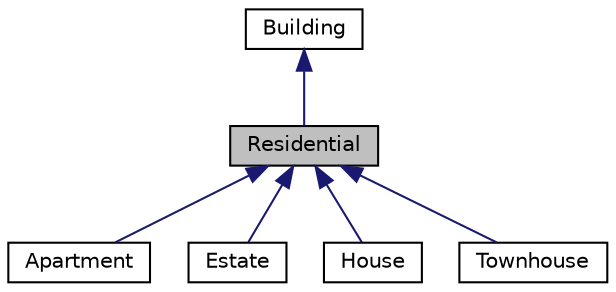 digraph "Residential"
{
 // LATEX_PDF_SIZE
  edge [fontname="Helvetica",fontsize="10",labelfontname="Helvetica",labelfontsize="10"];
  node [fontname="Helvetica",fontsize="10",shape=record];
  Node1 [label="Residential",height=0.2,width=0.4,color="black", fillcolor="grey75", style="filled", fontcolor="black",tooltip="Represents a residential building with occupancy management."];
  Node2 -> Node1 [dir="back",color="midnightblue",fontsize="10",style="solid",fontname="Helvetica"];
  Node2 [label="Building",height=0.2,width=0.4,color="black", fillcolor="white", style="filled",URL="$classBuilding.html",tooltip="Abstract base class representing a building with facilities, citizens, and utilities."];
  Node1 -> Node3 [dir="back",color="midnightblue",fontsize="10",style="solid",fontname="Helvetica"];
  Node3 [label="Apartment",height=0.2,width=0.4,color="black", fillcolor="white", style="filled",URL="$classApartment.html",tooltip="Represents an apartment building in the city simulation."];
  Node1 -> Node4 [dir="back",color="midnightblue",fontsize="10",style="solid",fontname="Helvetica"];
  Node4 [label="Estate",height=0.2,width=0.4,color="black", fillcolor="white", style="filled",URL="$classEstate.html",tooltip="The Estate class represents a residential estate, inheriting from the Residential class."];
  Node1 -> Node5 [dir="back",color="midnightblue",fontsize="10",style="solid",fontname="Helvetica"];
  Node5 [label="House",height=0.2,width=0.4,color="black", fillcolor="white", style="filled",URL="$classHouse.html",tooltip="The House class represents a residential structure within a city."];
  Node1 -> Node6 [dir="back",color="midnightblue",fontsize="10",style="solid",fontname="Helvetica"];
  Node6 [label="Townhouse",height=0.2,width=0.4,color="black", fillcolor="white", style="filled",URL="$classTownhouse.html",tooltip="Represents a townhouse, inheriting from the Residential class."];
}
